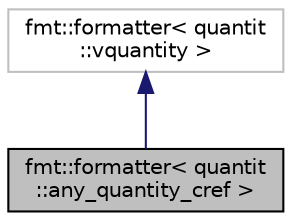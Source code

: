 digraph "fmt::formatter&lt; quantit::any_quantity_cref &gt;"
{
 // LATEX_PDF_SIZE
  edge [fontname="Helvetica",fontsize="10",labelfontname="Helvetica",labelfontsize="10"];
  node [fontname="Helvetica",fontsize="10",shape=record];
  Node1 [label="fmt::formatter\< quantit\l::any_quantity_cref \>",height=0.2,width=0.4,color="black", fillcolor="grey75", style="filled", fontcolor="black",tooltip=" "];
  Node2 -> Node1 [dir="back",color="midnightblue",fontsize="10",style="solid",fontname="Helvetica"];
  Node2 [label="fmt::formatter\< quantit\l::vquantity \>",height=0.2,width=0.4,color="grey75", fillcolor="white", style="filled",URL="$structfmt_1_1formatter_3_01quantit_1_1vquantity_01_4.html",tooltip=" "];
}
